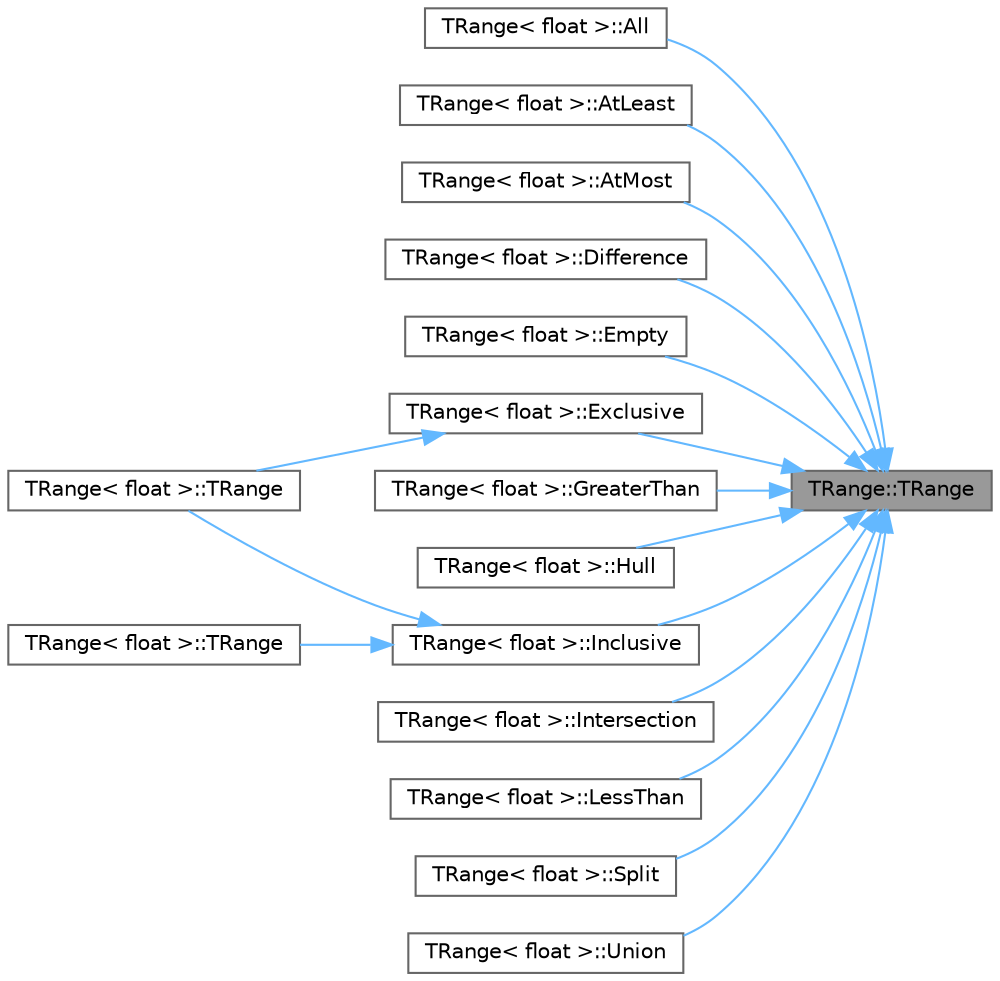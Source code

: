 digraph "TRange::TRange"
{
 // INTERACTIVE_SVG=YES
 // LATEX_PDF_SIZE
  bgcolor="transparent";
  edge [fontname=Helvetica,fontsize=10,labelfontname=Helvetica,labelfontsize=10];
  node [fontname=Helvetica,fontsize=10,shape=box,height=0.2,width=0.4];
  rankdir="RL";
  Node1 [id="Node000001",label="TRange::TRange",height=0.2,width=0.4,color="gray40", fillcolor="grey60", style="filled", fontcolor="black",tooltip="Default constructor (no initialization)."];
  Node1 -> Node2 [id="edge1_Node000001_Node000002",dir="back",color="steelblue1",style="solid",tooltip=" "];
  Node2 [id="Node000002",label="TRange\< float \>::All",height=0.2,width=0.4,color="grey40", fillcolor="white", style="filled",URL="$d0/d01/classTRange.html#a72677df82d232fa3972772643c563c04",tooltip=" "];
  Node1 -> Node3 [id="edge2_Node000001_Node000003",dir="back",color="steelblue1",style="solid",tooltip=" "];
  Node3 [id="Node000003",label="TRange\< float \>::AtLeast",height=0.2,width=0.4,color="grey40", fillcolor="white", style="filled",URL="$d0/d01/classTRange.html#a3fb09501a8f7dd19f8af528a3fedb40a",tooltip=" "];
  Node1 -> Node4 [id="edge3_Node000001_Node000004",dir="back",color="steelblue1",style="solid",tooltip=" "];
  Node4 [id="Node000004",label="TRange\< float \>::AtMost",height=0.2,width=0.4,color="grey40", fillcolor="white", style="filled",URL="$d0/d01/classTRange.html#a46de2bac94c3ce19d6f122cd97bcb29c",tooltip=" "];
  Node1 -> Node5 [id="edge4_Node000001_Node000005",dir="back",color="steelblue1",style="solid",tooltip=" "];
  Node5 [id="Node000005",label="TRange\< float \>::Difference",height=0.2,width=0.4,color="grey40", fillcolor="white", style="filled",URL="$d0/d01/classTRange.html#aeb3b3eb6f16de295bf03699a295647f9",tooltip=" "];
  Node1 -> Node6 [id="edge5_Node000001_Node000006",dir="back",color="steelblue1",style="solid",tooltip=" "];
  Node6 [id="Node000006",label="TRange\< float \>::Empty",height=0.2,width=0.4,color="grey40", fillcolor="white", style="filled",URL="$d0/d01/classTRange.html#adea861db9415ff27575feacb2a695fe0",tooltip=" "];
  Node1 -> Node7 [id="edge6_Node000001_Node000007",dir="back",color="steelblue1",style="solid",tooltip=" "];
  Node7 [id="Node000007",label="TRange\< float \>::Exclusive",height=0.2,width=0.4,color="grey40", fillcolor="white", style="filled",URL="$d0/d01/classTRange.html#ac382b940247becd344d67d7d31713bee",tooltip=" "];
  Node7 -> Node8 [id="edge7_Node000007_Node000008",dir="back",color="steelblue1",style="solid",tooltip=" "];
  Node8 [id="Node000008",label="TRange\< float \>::TRange",height=0.2,width=0.4,color="grey40", fillcolor="white", style="filled",URL="$d0/d01/classTRange.html#a909afd25b9005f249ccdb924051a2ea9",tooltip=" "];
  Node1 -> Node9 [id="edge8_Node000001_Node000009",dir="back",color="steelblue1",style="solid",tooltip=" "];
  Node9 [id="Node000009",label="TRange\< float \>::GreaterThan",height=0.2,width=0.4,color="grey40", fillcolor="white", style="filled",URL="$d0/d01/classTRange.html#a434660194ada27bc7af8497d2a5d5461",tooltip=" "];
  Node1 -> Node10 [id="edge9_Node000001_Node000010",dir="back",color="steelblue1",style="solid",tooltip=" "];
  Node10 [id="Node000010",label="TRange\< float \>::Hull",height=0.2,width=0.4,color="grey40", fillcolor="white", style="filled",URL="$d0/d01/classTRange.html#a2b8b4a6bf896ddbfaa586f42d16672f6",tooltip=" "];
  Node1 -> Node11 [id="edge10_Node000001_Node000011",dir="back",color="steelblue1",style="solid",tooltip=" "];
  Node11 [id="Node000011",label="TRange\< float \>::Inclusive",height=0.2,width=0.4,color="grey40", fillcolor="white", style="filled",URL="$d0/d01/classTRange.html#ad5646857af8bda2bbe974e32b79889d0",tooltip=" "];
  Node11 -> Node12 [id="edge11_Node000011_Node000012",dir="back",color="steelblue1",style="solid",tooltip=" "];
  Node12 [id="Node000012",label="TRange\< float \>::TRange",height=0.2,width=0.4,color="grey40", fillcolor="white", style="filled",URL="$d0/d01/classTRange.html#aa06871d7d861b47e8a7ee8fb24246660",tooltip=" "];
  Node11 -> Node8 [id="edge12_Node000011_Node000008",dir="back",color="steelblue1",style="solid",tooltip=" "];
  Node1 -> Node13 [id="edge13_Node000001_Node000013",dir="back",color="steelblue1",style="solid",tooltip=" "];
  Node13 [id="Node000013",label="TRange\< float \>::Intersection",height=0.2,width=0.4,color="grey40", fillcolor="white", style="filled",URL="$d0/d01/classTRange.html#aa16add42777b72d3a1ae893c36c168e8",tooltip=" "];
  Node1 -> Node14 [id="edge14_Node000001_Node000014",dir="back",color="steelblue1",style="solid",tooltip=" "];
  Node14 [id="Node000014",label="TRange\< float \>::LessThan",height=0.2,width=0.4,color="grey40", fillcolor="white", style="filled",URL="$d0/d01/classTRange.html#a3d52c064ddb0b02ec6ec5ae253f8a1b2",tooltip=" "];
  Node1 -> Node15 [id="edge15_Node000001_Node000015",dir="back",color="steelblue1",style="solid",tooltip=" "];
  Node15 [id="Node000015",label="TRange\< float \>::Split",height=0.2,width=0.4,color="grey40", fillcolor="white", style="filled",URL="$d0/d01/classTRange.html#a8d7a5a33421ae8f08d6c2cac93fe3397",tooltip=" "];
  Node1 -> Node16 [id="edge16_Node000001_Node000016",dir="back",color="steelblue1",style="solid",tooltip=" "];
  Node16 [id="Node000016",label="TRange\< float \>::Union",height=0.2,width=0.4,color="grey40", fillcolor="white", style="filled",URL="$d0/d01/classTRange.html#a5ae8b155d883b08ce5a4e794f7ce8d4e",tooltip=" "];
}
